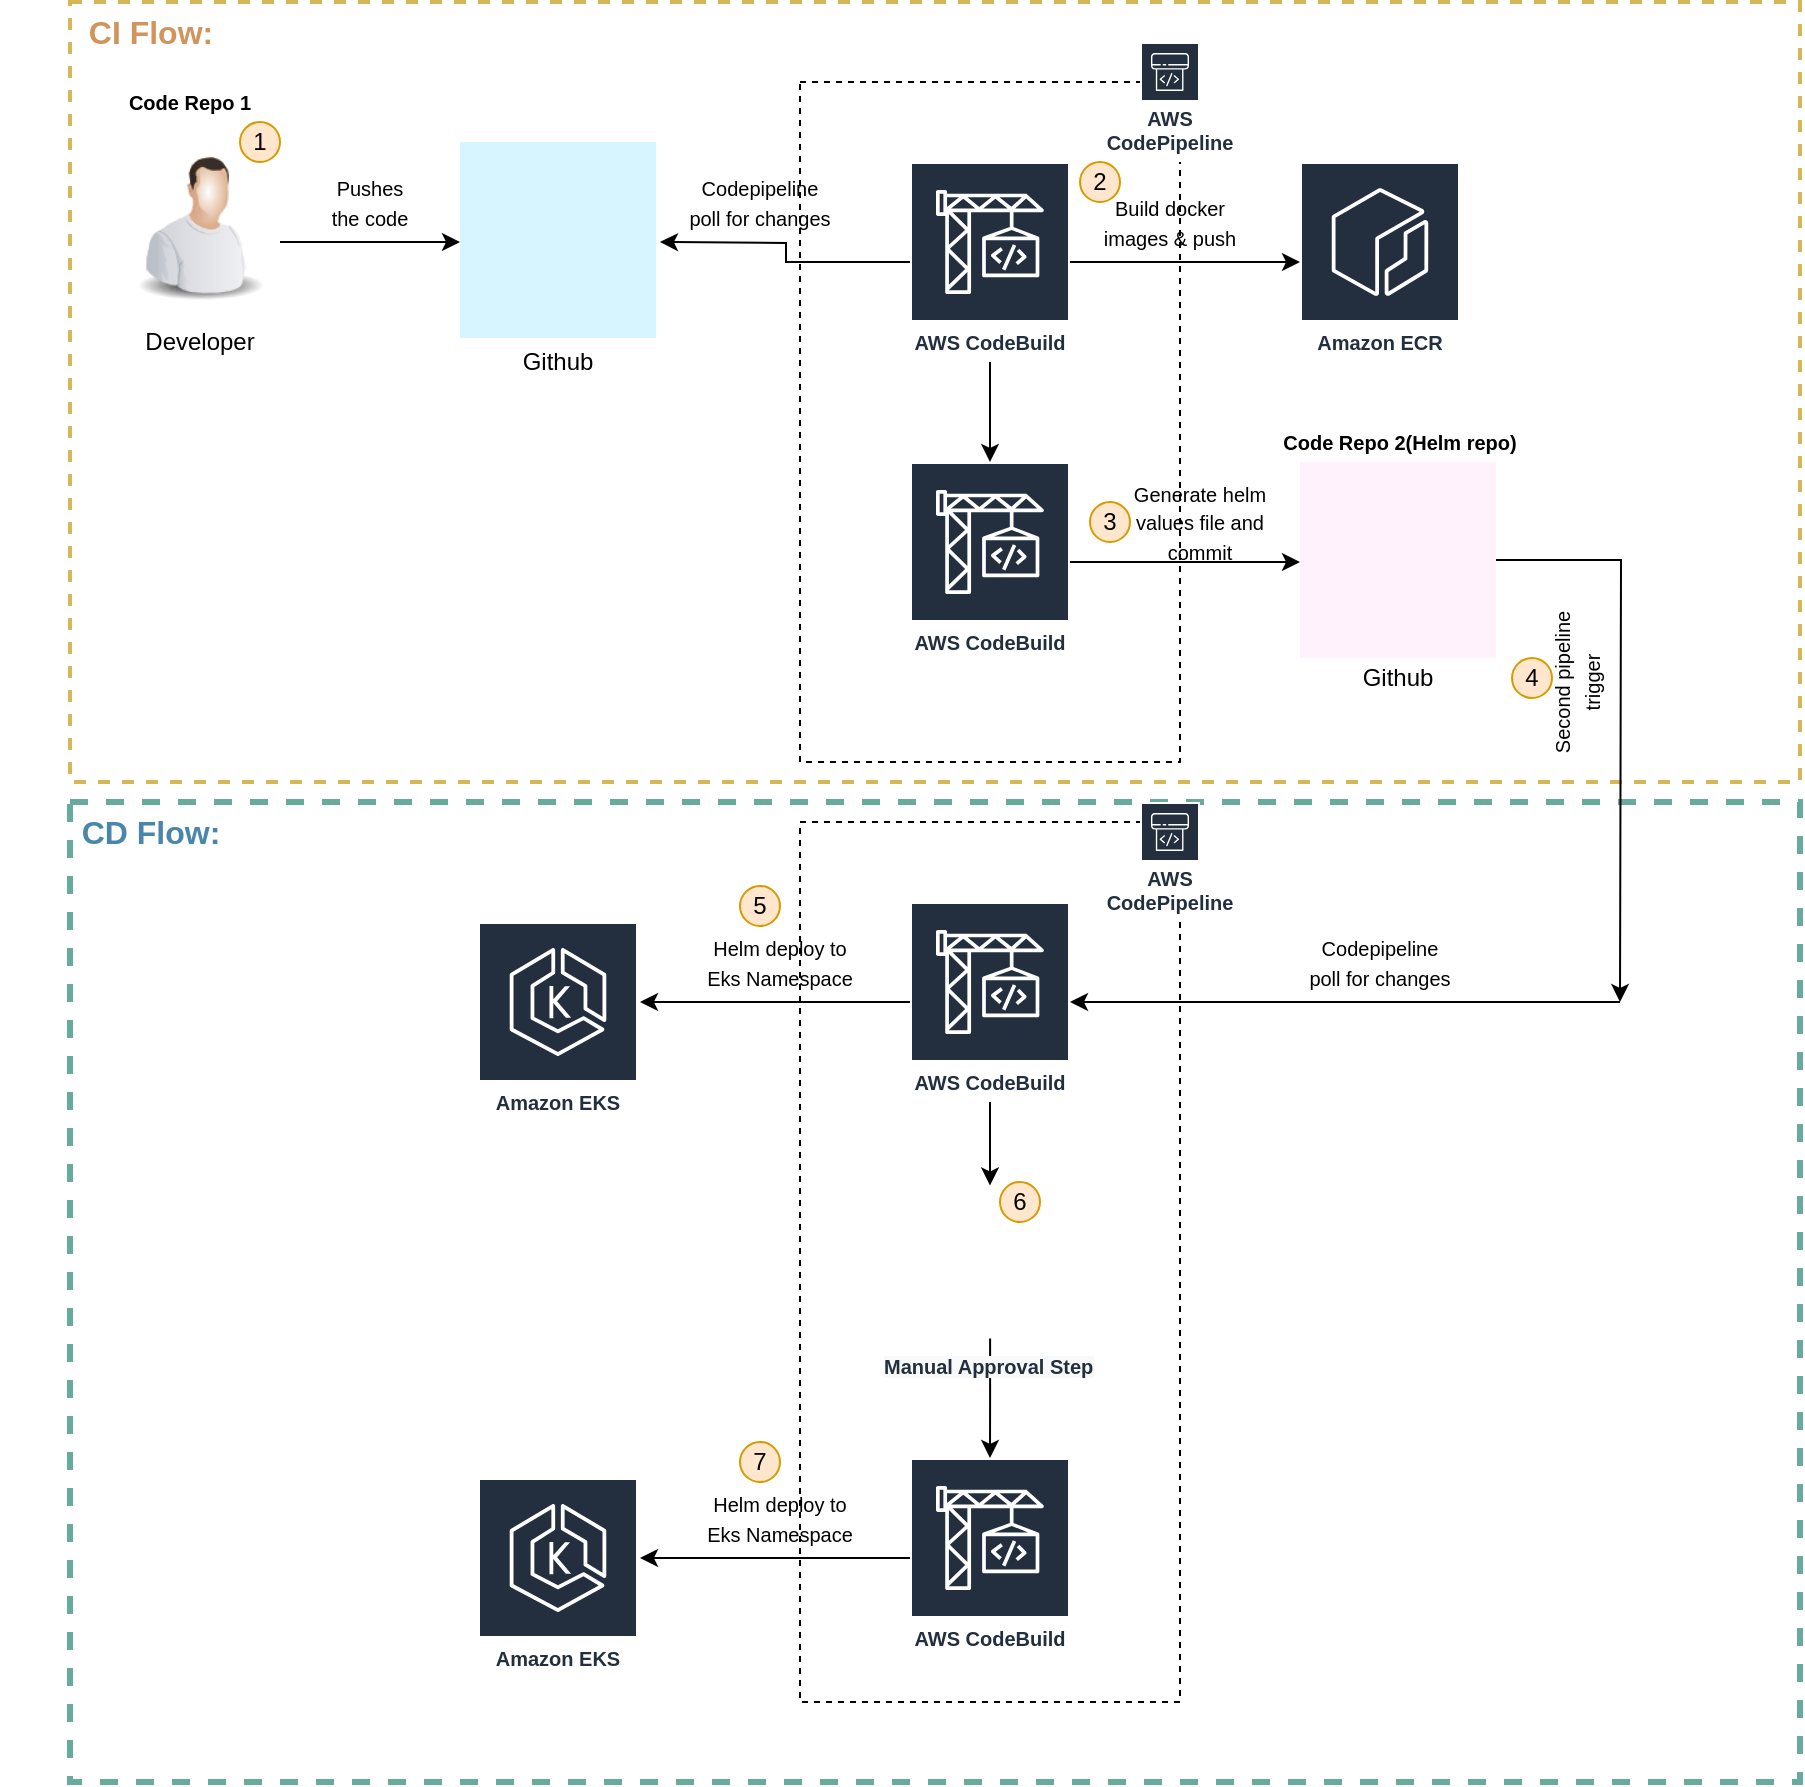 <mxfile version="13.10.2" type="device"><diagram id="do9QbLfftUCNTZvuVzS0" name="Page-1"><mxGraphModel dx="2036" dy="690" grid="1" gridSize="10" guides="1" tooltips="1" connect="1" arrows="1" fold="1" page="1" pageScale="1" pageWidth="850" pageHeight="1100" math="0" shadow="0"><root><mxCell id="0"/><mxCell id="1" parent="0"/><mxCell id="vzeodWMflaQznGQetj5i-38" value="" style="rounded=0;whiteSpace=wrap;html=1;fillColor=none;dashed=1;strokeWidth=3;strokeColor=#67AB9F;" vertex="1" parent="1"><mxGeometry x="15" y="500" width="865" height="490" as="geometry"/></mxCell><mxCell id="vzeodWMflaQznGQetj5i-37" value="" style="rounded=0;whiteSpace=wrap;html=1;strokeColor=#d6b656;fillColor=none;dashed=1;strokeWidth=2;" vertex="1" parent="1"><mxGeometry x="15" y="100" width="865" height="390" as="geometry"/></mxCell><mxCell id="KHh2xvNlT9TpUU-z_zCn-1" value="" style="shape=image;html=1;verticalAlign=top;verticalLabelPosition=bottom;labelBackgroundColor=#ffffff;imageAspect=0;aspect=fixed;image=https://cdn3.iconfinder.com/data/icons/social-media-2169/24/social_media_social_media_logo_github-128.png;imageBackground=#D6F5FF;" parent="1" vertex="1"><mxGeometry x="210" y="170" width="98" height="98" as="geometry"/></mxCell><mxCell id="KHh2xvNlT9TpUU-z_zCn-3" value="" style="edgeStyle=orthogonalEdgeStyle;rounded=0;orthogonalLoop=1;jettySize=auto;html=1;" parent="1" source="KHh2xvNlT9TpUU-z_zCn-2" target="KHh2xvNlT9TpUU-z_zCn-1" edge="1"><mxGeometry relative="1" as="geometry"><Array as="points"><mxPoint x="160" y="220"/><mxPoint x="160" y="220"/></Array></mxGeometry></mxCell><mxCell id="KHh2xvNlT9TpUU-z_zCn-2" value="" style="image;html=1;image=img/lib/clip_art/people/Worker_Man_128x128.png" parent="1" vertex="1"><mxGeometry x="40" y="170" width="80" height="80" as="geometry"/></mxCell><mxCell id="KHh2xvNlT9TpUU-z_zCn-5" value="" style="rounded=0;whiteSpace=wrap;html=1;dashed=1;" parent="1" vertex="1"><mxGeometry x="380" y="140" width="190" height="340" as="geometry"/></mxCell><mxCell id="KHh2xvNlT9TpUU-z_zCn-7" value="AWS CodePipeline" style="outlineConnect=0;fontColor=#232F3E;gradientColor=none;strokeColor=#ffffff;fillColor=#232F3E;dashed=0;verticalLabelPosition=middle;verticalAlign=bottom;align=center;html=1;whiteSpace=wrap;fontSize=10;fontStyle=1;spacing=3;shape=mxgraph.aws4.productIcon;prIcon=mxgraph.aws4.codepipeline;" parent="1" vertex="1"><mxGeometry x="550" y="120" width="30" height="60" as="geometry"/></mxCell><mxCell id="KHh2xvNlT9TpUU-z_zCn-10" value="" style="edgeStyle=orthogonalEdgeStyle;rounded=0;orthogonalLoop=1;jettySize=auto;html=1;" parent="1" source="KHh2xvNlT9TpUU-z_zCn-8" target="KHh2xvNlT9TpUU-z_zCn-9" edge="1"><mxGeometry relative="1" as="geometry"/></mxCell><mxCell id="KHh2xvNlT9TpUU-z_zCn-15" value="" style="edgeStyle=orthogonalEdgeStyle;rounded=0;orthogonalLoop=1;jettySize=auto;html=1;" parent="1" source="KHh2xvNlT9TpUU-z_zCn-8" target="KHh2xvNlT9TpUU-z_zCn-14" edge="1"><mxGeometry relative="1" as="geometry"/></mxCell><mxCell id="KHh2xvNlT9TpUU-z_zCn-24" value="" style="edgeStyle=orthogonalEdgeStyle;rounded=0;orthogonalLoop=1;jettySize=auto;html=1;" parent="1" source="KHh2xvNlT9TpUU-z_zCn-8" edge="1"><mxGeometry relative="1" as="geometry"><mxPoint x="310" y="220" as="targetPoint"/></mxGeometry></mxCell><mxCell id="KHh2xvNlT9TpUU-z_zCn-8" value="AWS CodeBuild" style="outlineConnect=0;fontColor=#232F3E;gradientColor=none;strokeColor=#ffffff;fillColor=#232F3E;dashed=0;verticalLabelPosition=middle;verticalAlign=bottom;align=center;html=1;whiteSpace=wrap;fontSize=10;fontStyle=1;spacing=3;shape=mxgraph.aws4.productIcon;prIcon=mxgraph.aws4.codebuild;" parent="1" vertex="1"><mxGeometry x="435" y="180" width="80" height="100" as="geometry"/></mxCell><mxCell id="KHh2xvNlT9TpUU-z_zCn-9" value="Amazon ECR" style="outlineConnect=0;fontColor=#232F3E;gradientColor=none;strokeColor=#ffffff;fillColor=#232F3E;dashed=0;verticalLabelPosition=middle;verticalAlign=bottom;align=center;html=1;whiteSpace=wrap;fontSize=10;fontStyle=1;spacing=3;shape=mxgraph.aws4.productIcon;prIcon=mxgraph.aws4.ecr;" parent="1" vertex="1"><mxGeometry x="630" y="180" width="80" height="100" as="geometry"/></mxCell><mxCell id="KHh2xvNlT9TpUU-z_zCn-18" value="" style="edgeStyle=orthogonalEdgeStyle;rounded=0;orthogonalLoop=1;jettySize=auto;html=1;" parent="1" source="KHh2xvNlT9TpUU-z_zCn-14" edge="1"><mxGeometry relative="1" as="geometry"><mxPoint x="630" y="380" as="targetPoint"/></mxGeometry></mxCell><mxCell id="KHh2xvNlT9TpUU-z_zCn-14" value="AWS CodeBuild" style="outlineConnect=0;fontColor=#232F3E;gradientColor=none;strokeColor=#ffffff;fillColor=#232F3E;dashed=0;verticalLabelPosition=middle;verticalAlign=bottom;align=center;html=1;whiteSpace=wrap;fontSize=10;fontStyle=1;spacing=3;shape=mxgraph.aws4.productIcon;prIcon=mxgraph.aws4.codebuild;" parent="1" vertex="1"><mxGeometry x="435" y="330" width="80" height="100" as="geometry"/></mxCell><mxCell id="KHh2xvNlT9TpUU-z_zCn-19" value="Developer" style="text;html=1;strokeColor=none;fillColor=none;align=center;verticalAlign=middle;whiteSpace=wrap;rounded=0;dashed=1;" parent="1" vertex="1"><mxGeometry x="60" y="260" width="40" height="20" as="geometry"/></mxCell><mxCell id="KHh2xvNlT9TpUU-z_zCn-20" value="Github" style="text;html=1;strokeColor=none;fillColor=none;align=center;verticalAlign=middle;whiteSpace=wrap;rounded=0;dashed=1;" parent="1" vertex="1"><mxGeometry x="239" y="270" width="40" height="20" as="geometry"/></mxCell><mxCell id="KHh2xvNlT9TpUU-z_zCn-21" value="&lt;span style=&quot;font-size: 10px&quot;&gt;Codepipeline&lt;br&gt;poll for changes&lt;br&gt;&lt;/span&gt;" style="text;html=1;strokeColor=none;fillColor=none;align=center;verticalAlign=middle;whiteSpace=wrap;rounded=0;dashed=1;" parent="1" vertex="1"><mxGeometry x="320" y="190" width="80" height="20" as="geometry"/></mxCell><mxCell id="KHh2xvNlT9TpUU-z_zCn-23" value="&lt;font style=&quot;font-size: 10px&quot;&gt;Pushes the code&lt;/font&gt;" style="text;html=1;strokeColor=none;fillColor=none;align=center;verticalAlign=middle;whiteSpace=wrap;rounded=0;dashed=1;" parent="1" vertex="1"><mxGeometry x="140" y="190" width="50" height="20" as="geometry"/></mxCell><mxCell id="KHh2xvNlT9TpUU-z_zCn-25" value="&lt;span style=&quot;font-size: 10px&quot;&gt;Build docker&lt;br&gt;images &amp;amp; push&lt;br&gt;&lt;/span&gt;" style="text;html=1;strokeColor=none;fillColor=none;align=center;verticalAlign=middle;whiteSpace=wrap;rounded=0;dashed=1;" parent="1" vertex="1"><mxGeometry x="525" y="200" width="80" height="20" as="geometry"/></mxCell><mxCell id="KHh2xvNlT9TpUU-z_zCn-26" value="&lt;span style=&quot;font-size: 10px&quot;&gt;Generate helm values file and commit&lt;br&gt;&lt;/span&gt;" style="text;html=1;strokeColor=none;fillColor=none;align=center;verticalAlign=middle;whiteSpace=wrap;rounded=0;dashed=1;" parent="1" vertex="1"><mxGeometry x="540" y="350" width="80" height="20" as="geometry"/></mxCell><mxCell id="KHh2xvNlT9TpUU-z_zCn-28" value="1" style="ellipse;whiteSpace=wrap;html=1;aspect=fixed;fillColor=#ffe6cc;strokeColor=#d79b00;" parent="1" vertex="1"><mxGeometry x="100" y="160" width="20" height="20" as="geometry"/></mxCell><mxCell id="KHh2xvNlT9TpUU-z_zCn-29" value="2" style="ellipse;whiteSpace=wrap;html=1;aspect=fixed;fillColor=#ffe6cc;strokeColor=#d79b00;" parent="1" vertex="1"><mxGeometry x="520" y="180" width="20" height="20" as="geometry"/></mxCell><mxCell id="KHh2xvNlT9TpUU-z_zCn-30" value="3" style="ellipse;whiteSpace=wrap;html=1;aspect=fixed;fillColor=#ffe6cc;strokeColor=#d79b00;" parent="1" vertex="1"><mxGeometry x="525" y="350" width="20" height="20" as="geometry"/></mxCell><mxCell id="vzeodWMflaQznGQetj5i-1" value="&lt;font style=&quot;font-size: 10px&quot;&gt;&lt;b&gt;Code Repo 1&lt;/b&gt;&lt;/font&gt;" style="text;html=1;strokeColor=none;fillColor=none;align=center;verticalAlign=middle;whiteSpace=wrap;rounded=0;dashed=1;" vertex="1" parent="1"><mxGeometry x="40" y="140" width="70" height="20" as="geometry"/></mxCell><mxCell id="vzeodWMflaQznGQetj5i-10" style="edgeStyle=orthogonalEdgeStyle;rounded=0;orthogonalLoop=1;jettySize=auto;html=1;" edge="1" parent="1" source="vzeodWMflaQznGQetj5i-2"><mxGeometry relative="1" as="geometry"><mxPoint x="790" y="600" as="targetPoint"/></mxGeometry></mxCell><mxCell id="vzeodWMflaQznGQetj5i-2" value="" style="shape=image;html=1;verticalAlign=top;verticalLabelPosition=bottom;labelBackgroundColor=#ffffff;imageAspect=0;aspect=fixed;image=https://cdn3.iconfinder.com/data/icons/social-media-2169/24/social_media_social_media_logo_github-128.png;imageBackground=#FFF2FD;" vertex="1" parent="1"><mxGeometry x="630" y="330" width="98" height="98" as="geometry"/></mxCell><mxCell id="vzeodWMflaQznGQetj5i-3" value="&lt;font style=&quot;font-size: 10px&quot;&gt;&lt;b&gt;Code Repo 2(Helm repo)&lt;/b&gt;&lt;/font&gt;" style="text;html=1;strokeColor=none;fillColor=none;align=center;verticalAlign=middle;whiteSpace=wrap;rounded=0;dashed=1;" vertex="1" parent="1"><mxGeometry x="620" y="310" width="120" height="20" as="geometry"/></mxCell><mxCell id="vzeodWMflaQznGQetj5i-4" value="Github" style="text;html=1;strokeColor=none;fillColor=none;align=center;verticalAlign=middle;whiteSpace=wrap;rounded=0;dashed=1;" vertex="1" parent="1"><mxGeometry x="659" y="428" width="40" height="20" as="geometry"/></mxCell><mxCell id="vzeodWMflaQznGQetj5i-5" value="" style="rounded=0;whiteSpace=wrap;html=1;dashed=1;" vertex="1" parent="1"><mxGeometry x="380" y="510" width="190" height="440" as="geometry"/></mxCell><mxCell id="vzeodWMflaQznGQetj5i-6" value="AWS CodePipeline" style="outlineConnect=0;fontColor=#232F3E;gradientColor=none;strokeColor=#ffffff;fillColor=#232F3E;dashed=0;verticalLabelPosition=middle;verticalAlign=bottom;align=center;html=1;whiteSpace=wrap;fontSize=10;fontStyle=1;spacing=3;shape=mxgraph.aws4.productIcon;prIcon=mxgraph.aws4.codepipeline;" vertex="1" parent="1"><mxGeometry x="550" y="500" width="30" height="60" as="geometry"/></mxCell><mxCell id="vzeodWMflaQznGQetj5i-18" style="edgeStyle=orthogonalEdgeStyle;rounded=0;orthogonalLoop=1;jettySize=auto;html=1;" edge="1" parent="1" source="vzeodWMflaQznGQetj5i-7"><mxGeometry relative="1" as="geometry"><mxPoint x="300" y="600" as="targetPoint"/></mxGeometry></mxCell><mxCell id="vzeodWMflaQznGQetj5i-26" style="edgeStyle=orthogonalEdgeStyle;rounded=0;orthogonalLoop=1;jettySize=auto;html=1;entryX=0.5;entryY=0;entryDx=0;entryDy=0;" edge="1" parent="1" source="vzeodWMflaQznGQetj5i-7" target="vzeodWMflaQznGQetj5i-22"><mxGeometry relative="1" as="geometry"/></mxCell><mxCell id="vzeodWMflaQznGQetj5i-7" value="AWS CodeBuild" style="outlineConnect=0;fontColor=#232F3E;gradientColor=none;strokeColor=#ffffff;fillColor=#232F3E;dashed=0;verticalLabelPosition=middle;verticalAlign=bottom;align=center;html=1;whiteSpace=wrap;fontSize=10;fontStyle=1;spacing=3;shape=mxgraph.aws4.productIcon;prIcon=mxgraph.aws4.codebuild;" vertex="1" parent="1"><mxGeometry x="435" y="550" width="80" height="100" as="geometry"/></mxCell><mxCell id="vzeodWMflaQznGQetj5i-13" value="" style="endArrow=classic;html=1;" edge="1" parent="1" target="vzeodWMflaQznGQetj5i-7"><mxGeometry width="50" height="50" relative="1" as="geometry"><mxPoint x="790" y="600" as="sourcePoint"/><mxPoint x="575" y="600" as="targetPoint"/></mxGeometry></mxCell><mxCell id="vzeodWMflaQznGQetj5i-14" value="&lt;span style=&quot;font-size: 10px&quot;&gt;Codepipeline&lt;br&gt;poll for changes&lt;br&gt;&lt;/span&gt;" style="text;html=1;strokeColor=none;fillColor=none;align=center;verticalAlign=middle;whiteSpace=wrap;rounded=0;dashed=1;" vertex="1" parent="1"><mxGeometry x="630" y="570" width="80" height="20" as="geometry"/></mxCell><mxCell id="vzeodWMflaQznGQetj5i-15" value="&lt;span style=&quot;font-size: 10px&quot;&gt;Second pipeline trigger&lt;br&gt;&lt;/span&gt;" style="text;html=1;strokeColor=none;fillColor=none;align=center;verticalAlign=middle;whiteSpace=wrap;rounded=0;dashed=1;rotation=-90;" vertex="1" parent="1"><mxGeometry x="728" y="430" width="80" height="20" as="geometry"/></mxCell><mxCell id="vzeodWMflaQznGQetj5i-16" value="4" style="ellipse;whiteSpace=wrap;html=1;aspect=fixed;fillColor=#ffe6cc;strokeColor=#d79b00;" vertex="1" parent="1"><mxGeometry x="736" y="428" width="20" height="20" as="geometry"/></mxCell><mxCell id="vzeodWMflaQznGQetj5i-19" value="Amazon EKS" style="outlineConnect=0;fontColor=#232F3E;gradientColor=none;strokeColor=#ffffff;fillColor=#232F3E;dashed=0;verticalLabelPosition=middle;verticalAlign=bottom;align=center;html=1;whiteSpace=wrap;fontSize=10;fontStyle=1;spacing=3;shape=mxgraph.aws4.productIcon;prIcon=mxgraph.aws4.eks;" vertex="1" parent="1"><mxGeometry x="219" y="560" width="80" height="100" as="geometry"/></mxCell><mxCell id="vzeodWMflaQznGQetj5i-20" value="&lt;span style=&quot;font-size: 10px&quot;&gt;Helm deploy to Eks Namespace&lt;br&gt;&lt;/span&gt;" style="text;html=1;strokeColor=none;fillColor=none;align=center;verticalAlign=middle;whiteSpace=wrap;rounded=0;dashed=1;" vertex="1" parent="1"><mxGeometry x="330" y="570" width="80" height="20" as="geometry"/></mxCell><mxCell id="vzeodWMflaQznGQetj5i-21" value="5" style="ellipse;whiteSpace=wrap;html=1;aspect=fixed;fillColor=#ffe6cc;strokeColor=#d79b00;" vertex="1" parent="1"><mxGeometry x="350" y="542" width="20" height="20" as="geometry"/></mxCell><mxCell id="vzeodWMflaQznGQetj5i-34" style="edgeStyle=orthogonalEdgeStyle;rounded=0;orthogonalLoop=1;jettySize=auto;html=1;" edge="1" parent="1" source="vzeodWMflaQznGQetj5i-22" target="vzeodWMflaQznGQetj5i-29"><mxGeometry relative="1" as="geometry"/></mxCell><mxCell id="vzeodWMflaQznGQetj5i-22" value="" style="shape=image;html=1;verticalAlign=top;verticalLabelPosition=bottom;labelBackgroundColor=#ffffff;imageAspect=0;aspect=fixed;image=https://cdn0.iconfinder.com/data/icons/pinpoint-interface/48/user-permission-128.png" vertex="1" parent="1"><mxGeometry x="436.75" y="691.75" width="76.5" height="76.5" as="geometry"/></mxCell><mxCell id="vzeodWMflaQznGQetj5i-27" value="&lt;span style=&quot;color: rgb(35 , 47 , 62) ; font-family: &amp;#34;helvetica&amp;#34; ; font-size: 10px ; font-style: normal ; font-weight: 700 ; letter-spacing: normal ; text-align: center ; text-indent: 0px ; text-transform: none ; word-spacing: 0px ; background-color: rgb(248 , 249 , 250) ; display: inline ; float: none&quot;&gt;Manual Approval Step&lt;/span&gt;" style="text;whiteSpace=wrap;html=1;" vertex="1" parent="1"><mxGeometry x="420" y="768.25" width="120" height="30" as="geometry"/></mxCell><mxCell id="vzeodWMflaQznGQetj5i-28" style="edgeStyle=orthogonalEdgeStyle;rounded=0;orthogonalLoop=1;jettySize=auto;html=1;" edge="1" parent="1" source="vzeodWMflaQznGQetj5i-29"><mxGeometry relative="1" as="geometry"><mxPoint x="300" y="878" as="targetPoint"/></mxGeometry></mxCell><mxCell id="vzeodWMflaQznGQetj5i-29" value="AWS CodeBuild" style="outlineConnect=0;fontColor=#232F3E;gradientColor=none;strokeColor=#ffffff;fillColor=#232F3E;dashed=0;verticalLabelPosition=middle;verticalAlign=bottom;align=center;html=1;whiteSpace=wrap;fontSize=10;fontStyle=1;spacing=3;shape=mxgraph.aws4.productIcon;prIcon=mxgraph.aws4.codebuild;" vertex="1" parent="1"><mxGeometry x="435" y="828" width="80" height="100" as="geometry"/></mxCell><mxCell id="vzeodWMflaQznGQetj5i-30" value="Amazon EKS" style="outlineConnect=0;fontColor=#232F3E;gradientColor=none;strokeColor=#ffffff;fillColor=#232F3E;dashed=0;verticalLabelPosition=middle;verticalAlign=bottom;align=center;html=1;whiteSpace=wrap;fontSize=10;fontStyle=1;spacing=3;shape=mxgraph.aws4.productIcon;prIcon=mxgraph.aws4.eks;" vertex="1" parent="1"><mxGeometry x="219" y="838" width="80" height="100" as="geometry"/></mxCell><mxCell id="vzeodWMflaQznGQetj5i-31" value="&lt;span style=&quot;font-size: 10px&quot;&gt;Helm deploy to Eks Namespace&lt;br&gt;&lt;/span&gt;" style="text;html=1;strokeColor=none;fillColor=none;align=center;verticalAlign=middle;whiteSpace=wrap;rounded=0;dashed=1;" vertex="1" parent="1"><mxGeometry x="330" y="848" width="80" height="20" as="geometry"/></mxCell><mxCell id="vzeodWMflaQznGQetj5i-32" value="7" style="ellipse;whiteSpace=wrap;html=1;aspect=fixed;fillColor=#ffe6cc;strokeColor=#d79b00;" vertex="1" parent="1"><mxGeometry x="350" y="820" width="20" height="20" as="geometry"/></mxCell><mxCell id="vzeodWMflaQznGQetj5i-39" value="&lt;b&gt;&lt;font style=&quot;font-size: 16px&quot; color=&quot;#d1945c&quot;&gt;CI Flow:&lt;/font&gt;&lt;/b&gt;" style="text;html=1;strokeColor=none;fillColor=none;align=center;verticalAlign=middle;whiteSpace=wrap;rounded=0;dashed=1;" vertex="1" parent="1"><mxGeometry x="-20" y="110" width="151" height="10" as="geometry"/></mxCell><mxCell id="vzeodWMflaQznGQetj5i-40" value="&lt;b&gt;&lt;font style=&quot;font-size: 16px&quot; color=&quot;#4887ab&quot;&gt;CD Flow:&lt;/font&gt;&lt;/b&gt;" style="text;html=1;strokeColor=none;fillColor=none;align=center;verticalAlign=middle;whiteSpace=wrap;rounded=0;dashed=1;" vertex="1" parent="1"><mxGeometry x="-20" y="510" width="151" height="10" as="geometry"/></mxCell><mxCell id="vzeodWMflaQznGQetj5i-41" value="6" style="ellipse;whiteSpace=wrap;html=1;aspect=fixed;fillColor=#ffe6cc;strokeColor=#d79b00;" vertex="1" parent="1"><mxGeometry x="480" y="690" width="20" height="20" as="geometry"/></mxCell></root></mxGraphModel></diagram></mxfile>